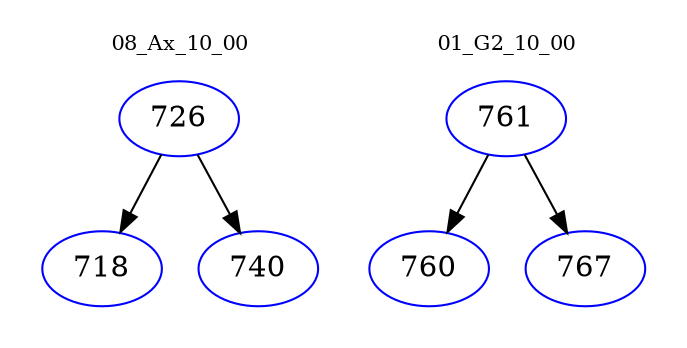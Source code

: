 digraph{
subgraph cluster_0 {
color = white
label = "08_Ax_10_00";
fontsize=10;
T0_726 [label="726", color="blue"]
T0_726 -> T0_718 [color="black"]
T0_718 [label="718", color="blue"]
T0_726 -> T0_740 [color="black"]
T0_740 [label="740", color="blue"]
}
subgraph cluster_1 {
color = white
label = "01_G2_10_00";
fontsize=10;
T1_761 [label="761", color="blue"]
T1_761 -> T1_760 [color="black"]
T1_760 [label="760", color="blue"]
T1_761 -> T1_767 [color="black"]
T1_767 [label="767", color="blue"]
}
}
